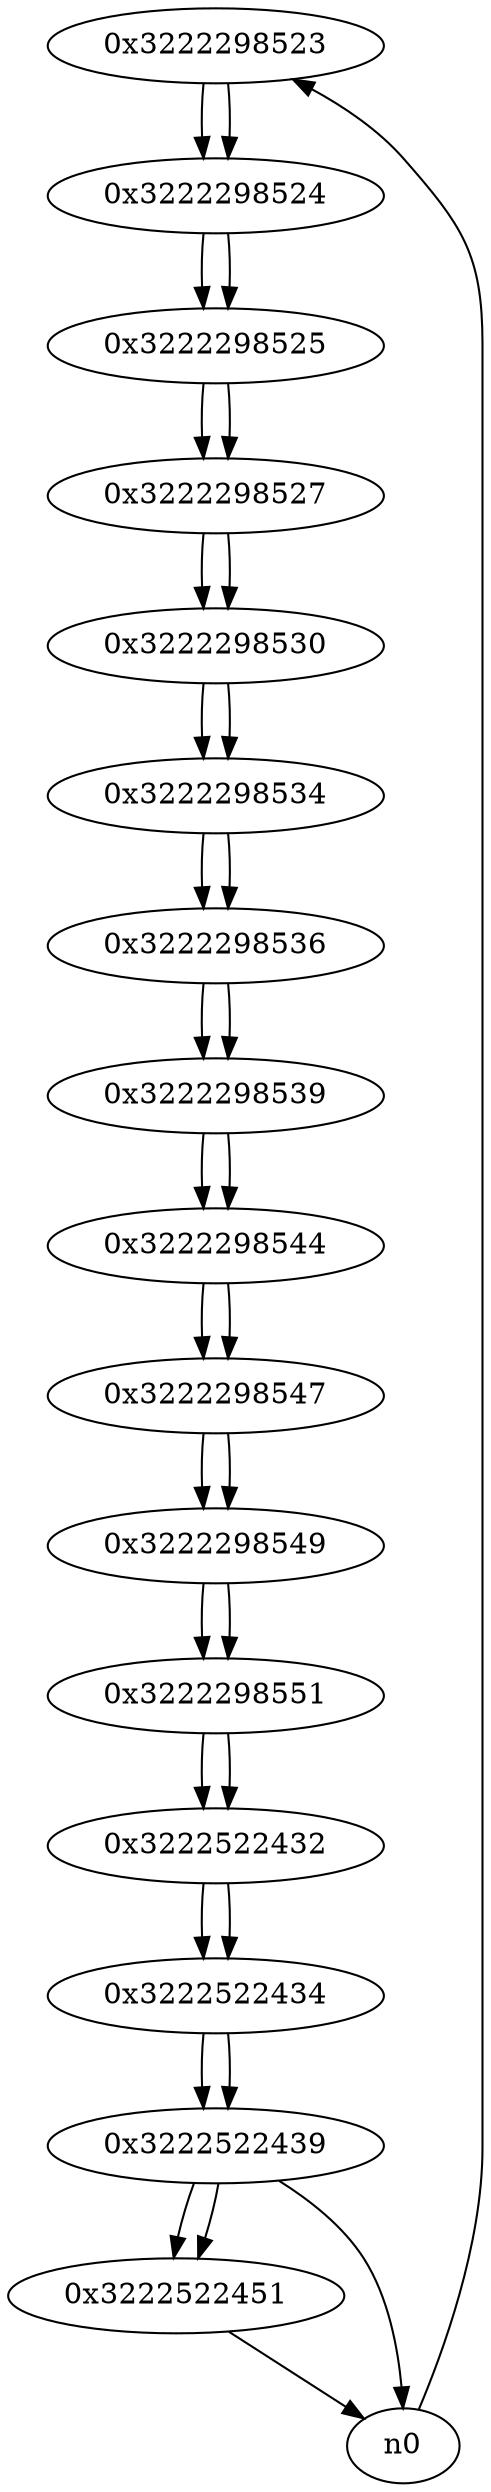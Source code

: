 digraph G{
/* nodes */
  n1 [label="0x3222298523"]
  n2 [label="0x3222298524"]
  n3 [label="0x3222298525"]
  n4 [label="0x3222298527"]
  n5 [label="0x3222298530"]
  n6 [label="0x3222298534"]
  n7 [label="0x3222298536"]
  n8 [label="0x3222298539"]
  n9 [label="0x3222298544"]
  n10 [label="0x3222298547"]
  n11 [label="0x3222298549"]
  n12 [label="0x3222298551"]
  n13 [label="0x3222522432"]
  n14 [label="0x3222522434"]
  n15 [label="0x3222522439"]
  n16 [label="0x3222522451"]
/* edges */
n1 -> n2;
n0 -> n1;
n2 -> n3;
n1 -> n2;
n3 -> n4;
n2 -> n3;
n4 -> n5;
n3 -> n4;
n5 -> n6;
n4 -> n5;
n6 -> n7;
n5 -> n6;
n7 -> n8;
n6 -> n7;
n8 -> n9;
n7 -> n8;
n9 -> n10;
n8 -> n9;
n10 -> n11;
n9 -> n10;
n11 -> n12;
n10 -> n11;
n12 -> n13;
n11 -> n12;
n13 -> n14;
n12 -> n13;
n14 -> n15;
n13 -> n14;
n15 -> n16;
n15 -> n0;
n14 -> n15;
n16 -> n0;
n15 -> n16;
}
